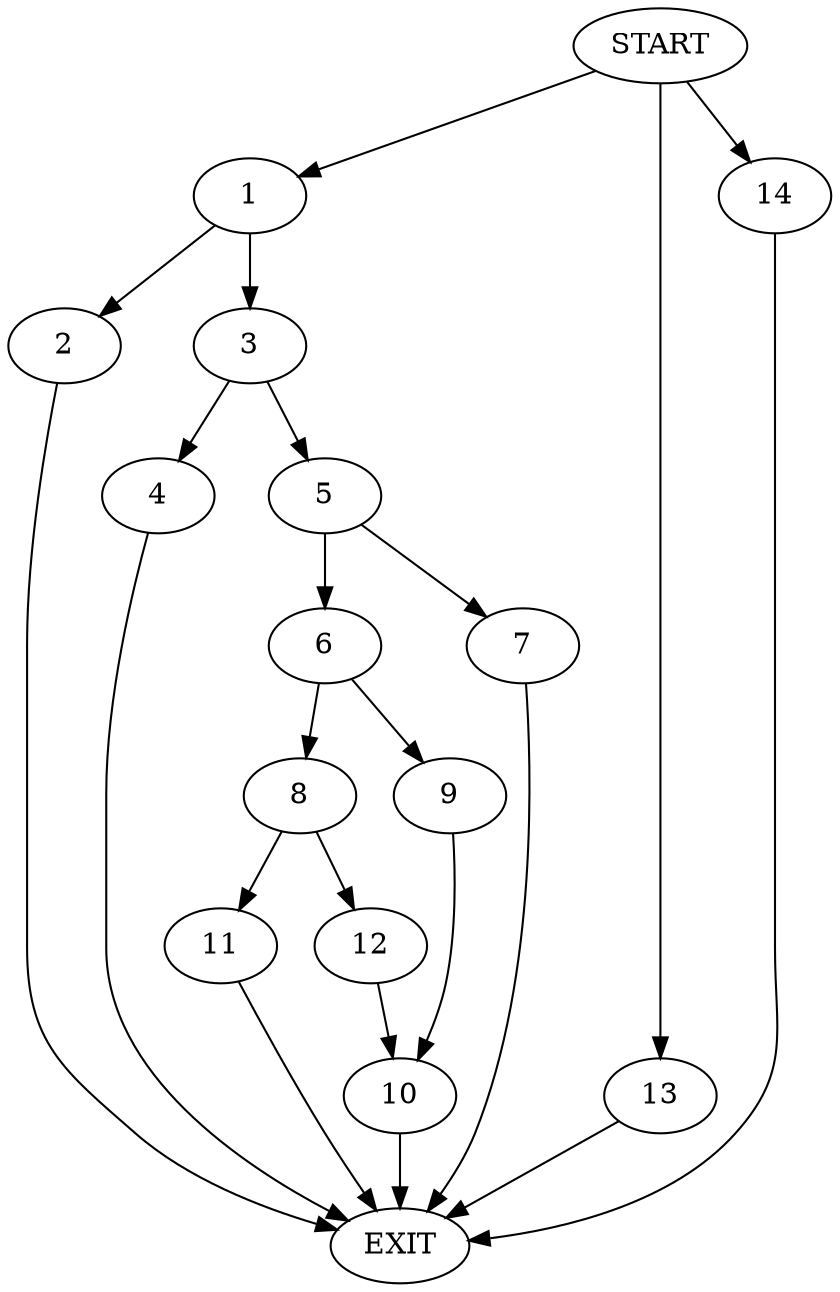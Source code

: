 digraph {
0 [label="START"]
15 [label="EXIT"]
0 -> 1
1 -> 2
1 -> 3
2 -> 15
3 -> 4
3 -> 5
5 -> 6
5 -> 7
4 -> 15
6 -> 8
6 -> 9
7 -> 15
9 -> 10
8 -> 11
8 -> 12
10 -> 15
11 -> 15
12 -> 10
0 -> 13
13 -> 15
0 -> 14
14 -> 15
}
